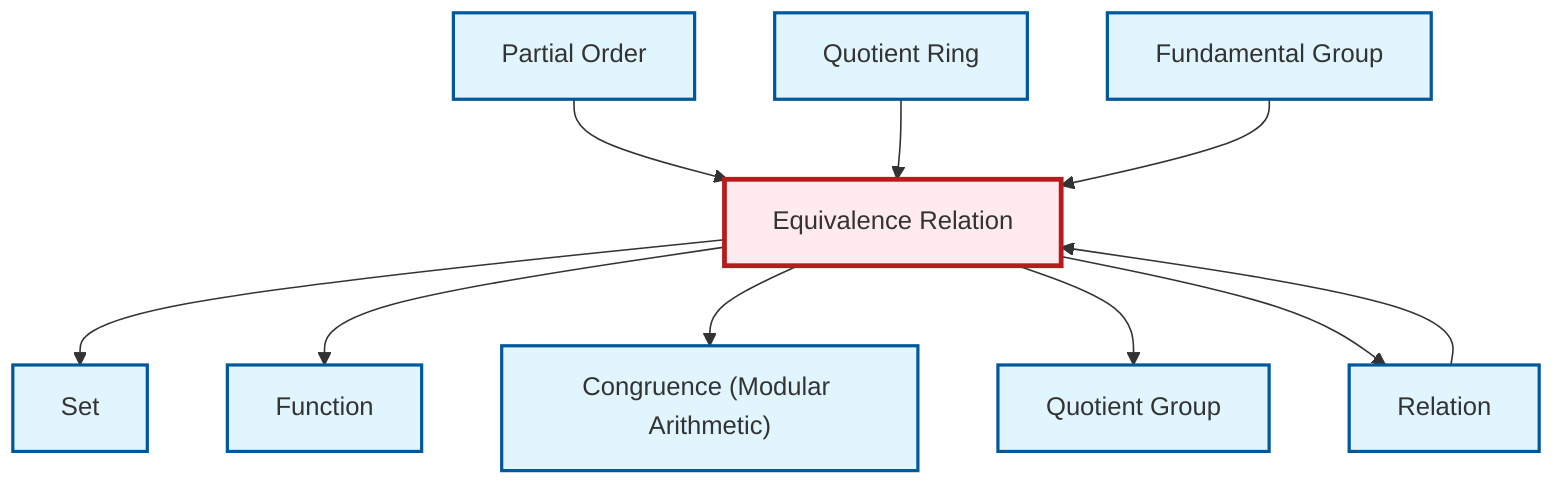 graph TD
    classDef definition fill:#e1f5fe,stroke:#01579b,stroke-width:2px
    classDef theorem fill:#f3e5f5,stroke:#4a148c,stroke-width:2px
    classDef axiom fill:#fff3e0,stroke:#e65100,stroke-width:2px
    classDef example fill:#e8f5e9,stroke:#1b5e20,stroke-width:2px
    classDef current fill:#ffebee,stroke:#b71c1c,stroke-width:3px
    def-congruence["Congruence (Modular Arithmetic)"]:::definition
    def-quotient-ring["Quotient Ring"]:::definition
    def-partial-order["Partial Order"]:::definition
    def-relation["Relation"]:::definition
    def-set["Set"]:::definition
    def-equivalence-relation["Equivalence Relation"]:::definition
    def-quotient-group["Quotient Group"]:::definition
    def-function["Function"]:::definition
    def-fundamental-group["Fundamental Group"]:::definition
    def-relation --> def-equivalence-relation
    def-partial-order --> def-equivalence-relation
    def-equivalence-relation --> def-set
    def-quotient-ring --> def-equivalence-relation
    def-equivalence-relation --> def-function
    def-equivalence-relation --> def-congruence
    def-fundamental-group --> def-equivalence-relation
    def-equivalence-relation --> def-quotient-group
    def-equivalence-relation --> def-relation
    class def-equivalence-relation current
